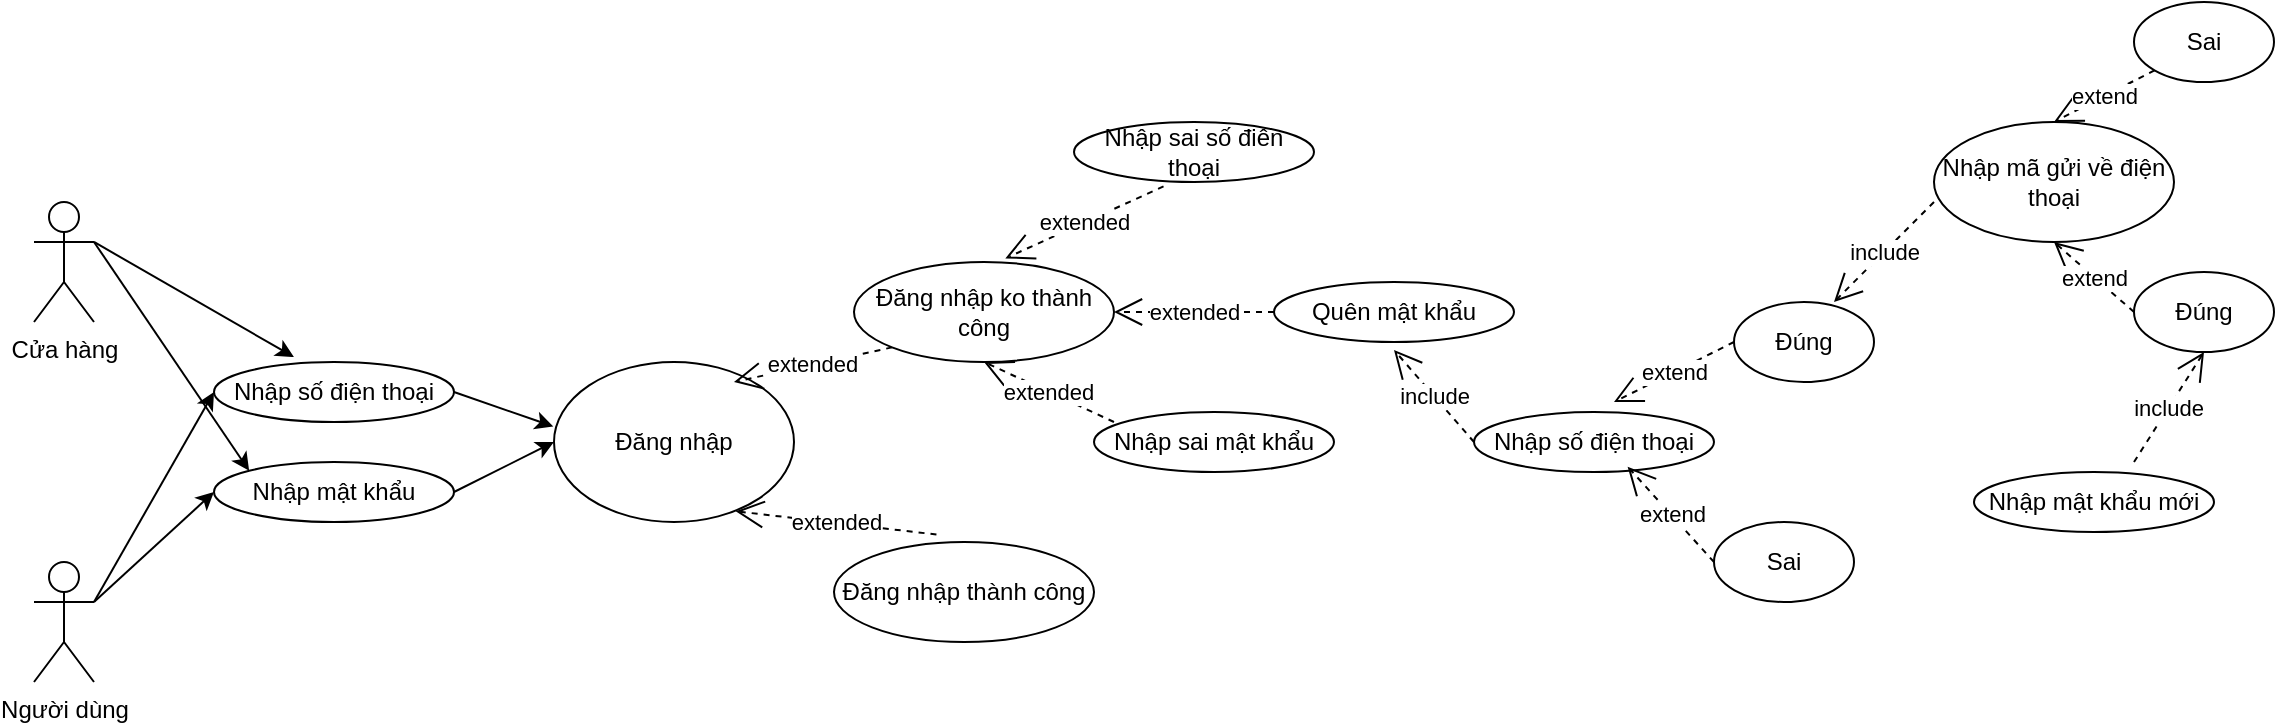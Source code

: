 <mxfile version="24.7.12">
  <diagram name="Trang-1" id="IibGDmV4W4xq0EV93Vsy">
    <mxGraphModel dx="1050" dy="557" grid="1" gridSize="10" guides="1" tooltips="1" connect="1" arrows="1" fold="1" page="1" pageScale="1" pageWidth="827" pageHeight="1169" math="0" shadow="0">
      <root>
        <mxCell id="0" />
        <mxCell id="1" parent="0" />
        <mxCell id="RKl3Yg5YxASx0wYNZK-S-1" value="Người dùng" style="shape=umlActor;verticalLabelPosition=bottom;verticalAlign=top;html=1;outlineConnect=0;" parent="1" vertex="1">
          <mxGeometry x="30" y="310" width="30" height="60" as="geometry" />
        </mxCell>
        <mxCell id="RKl3Yg5YxASx0wYNZK-S-2" value="" style="endArrow=classic;html=1;rounded=0;exitX=1;exitY=0.333;exitDx=0;exitDy=0;exitPerimeter=0;entryX=0;entryY=0.5;entryDx=0;entryDy=0;" parent="1" source="RKl3Yg5YxASx0wYNZK-S-1" target="RKl3Yg5YxASx0wYNZK-S-5" edge="1">
          <mxGeometry width="50" height="50" relative="1" as="geometry">
            <mxPoint x="140" y="270" as="sourcePoint" />
            <mxPoint x="120" y="230" as="targetPoint" />
          </mxGeometry>
        </mxCell>
        <mxCell id="RKl3Yg5YxASx0wYNZK-S-5" value="Nhập số điện thoại" style="ellipse;whiteSpace=wrap;html=1;" parent="1" vertex="1">
          <mxGeometry x="120" y="210" width="120" height="30" as="geometry" />
        </mxCell>
        <mxCell id="RKl3Yg5YxASx0wYNZK-S-7" value="Nhập mật khẩu" style="ellipse;whiteSpace=wrap;html=1;" parent="1" vertex="1">
          <mxGeometry x="120" y="260" width="120" height="30" as="geometry" />
        </mxCell>
        <mxCell id="RKl3Yg5YxASx0wYNZK-S-11" value="Đăng nhập thành công" style="ellipse;whiteSpace=wrap;html=1;" parent="1" vertex="1">
          <mxGeometry x="430" y="300" width="130" height="50" as="geometry" />
        </mxCell>
        <mxCell id="RKl3Yg5YxASx0wYNZK-S-12" value="extended" style="endArrow=open;endSize=12;dashed=1;html=1;rounded=0;exitX=0.394;exitY=-0.075;exitDx=0;exitDy=0;exitPerimeter=0;entryX=0.757;entryY=0.933;entryDx=0;entryDy=0;entryPerimeter=0;" parent="1" source="RKl3Yg5YxASx0wYNZK-S-11" target="5k28YJLgIWIQSBCrcyXX-5" edge="1">
          <mxGeometry width="160" relative="1" as="geometry">
            <mxPoint x="-30" y="300" as="sourcePoint" />
            <mxPoint x="390" y="280" as="targetPoint" />
          </mxGeometry>
        </mxCell>
        <mxCell id="5k28YJLgIWIQSBCrcyXX-2" value="" style="endArrow=classic;html=1;rounded=0;exitX=1;exitY=0.333;exitDx=0;exitDy=0;exitPerimeter=0;entryX=0;entryY=0.5;entryDx=0;entryDy=0;" parent="1" source="RKl3Yg5YxASx0wYNZK-S-1" target="RKl3Yg5YxASx0wYNZK-S-7" edge="1">
          <mxGeometry width="50" height="50" relative="1" as="geometry">
            <mxPoint x="70" y="270" as="sourcePoint" />
            <mxPoint x="130" y="240" as="targetPoint" />
          </mxGeometry>
        </mxCell>
        <mxCell id="5k28YJLgIWIQSBCrcyXX-3" value="" style="endArrow=classic;html=1;rounded=0;exitX=1;exitY=0.5;exitDx=0;exitDy=0;entryX=-0.003;entryY=0.403;entryDx=0;entryDy=0;entryPerimeter=0;" parent="1" source="RKl3Yg5YxASx0wYNZK-S-5" target="5k28YJLgIWIQSBCrcyXX-5" edge="1">
          <mxGeometry width="50" height="50" relative="1" as="geometry">
            <mxPoint x="320" y="230" as="sourcePoint" />
            <mxPoint x="320" y="250" as="targetPoint" />
          </mxGeometry>
        </mxCell>
        <mxCell id="5k28YJLgIWIQSBCrcyXX-4" value="" style="endArrow=classic;html=1;rounded=0;exitX=1;exitY=0.5;exitDx=0;exitDy=0;entryX=0;entryY=0.5;entryDx=0;entryDy=0;" parent="1" source="RKl3Yg5YxASx0wYNZK-S-7" target="5k28YJLgIWIQSBCrcyXX-5" edge="1">
          <mxGeometry width="50" height="50" relative="1" as="geometry">
            <mxPoint x="180" y="400" as="sourcePoint" />
            <mxPoint x="310" y="280" as="targetPoint" />
          </mxGeometry>
        </mxCell>
        <mxCell id="5k28YJLgIWIQSBCrcyXX-5" value="Đăng nhập" style="ellipse;whiteSpace=wrap;html=1;" parent="1" vertex="1">
          <mxGeometry x="290" y="210" width="120" height="80" as="geometry" />
        </mxCell>
        <mxCell id="5k28YJLgIWIQSBCrcyXX-9" value="extended" style="endArrow=open;endSize=12;dashed=1;html=1;rounded=0;exitX=0;exitY=1;exitDx=0;exitDy=0;" parent="1" source="5k28YJLgIWIQSBCrcyXX-10" edge="1">
          <mxGeometry width="160" relative="1" as="geometry">
            <mxPoint x="153" y="465" as="sourcePoint" />
            <mxPoint x="380" y="220" as="targetPoint" />
          </mxGeometry>
        </mxCell>
        <mxCell id="5k28YJLgIWIQSBCrcyXX-10" value="Đăng nhập ko thành công" style="ellipse;whiteSpace=wrap;html=1;" parent="1" vertex="1">
          <mxGeometry x="440" y="160" width="130" height="50" as="geometry" />
        </mxCell>
        <mxCell id="5k28YJLgIWIQSBCrcyXX-11" value="extended" style="endArrow=open;endSize=12;dashed=1;html=1;rounded=0;entryX=0.5;entryY=1;entryDx=0;entryDy=0;" parent="1" target="5k28YJLgIWIQSBCrcyXX-10" edge="1">
          <mxGeometry width="160" relative="1" as="geometry">
            <mxPoint x="570" y="240" as="sourcePoint" />
            <mxPoint x="590" y="247" as="targetPoint" />
          </mxGeometry>
        </mxCell>
        <mxCell id="5k28YJLgIWIQSBCrcyXX-12" value="Nhập sai mật khẩu" style="ellipse;whiteSpace=wrap;html=1;" parent="1" vertex="1">
          <mxGeometry x="560" y="235" width="120" height="30" as="geometry" />
        </mxCell>
        <mxCell id="5k28YJLgIWIQSBCrcyXX-13" value="Nhập sai số điên thoại" style="ellipse;whiteSpace=wrap;html=1;" parent="1" vertex="1">
          <mxGeometry x="550" y="90" width="120" height="30" as="geometry" />
        </mxCell>
        <mxCell id="5k28YJLgIWIQSBCrcyXX-15" value="extended" style="endArrow=open;endSize=12;dashed=1;html=1;rounded=0;entryX=0.582;entryY=-0.036;entryDx=0;entryDy=0;exitX=0.373;exitY=1.073;exitDx=0;exitDy=0;exitPerimeter=0;entryPerimeter=0;" parent="1" source="5k28YJLgIWIQSBCrcyXX-13" target="5k28YJLgIWIQSBCrcyXX-10" edge="1">
          <mxGeometry width="160" relative="1" as="geometry">
            <mxPoint x="580" y="250" as="sourcePoint" />
            <mxPoint x="515" y="220" as="targetPoint" />
          </mxGeometry>
        </mxCell>
        <mxCell id="5k28YJLgIWIQSBCrcyXX-16" value="Quên mật khẩu" style="ellipse;whiteSpace=wrap;html=1;" parent="1" vertex="1">
          <mxGeometry x="650" y="170" width="120" height="30" as="geometry" />
        </mxCell>
        <mxCell id="5k28YJLgIWIQSBCrcyXX-17" value="extended" style="endArrow=open;endSize=12;dashed=1;html=1;rounded=0;entryX=1;entryY=0.5;entryDx=0;entryDy=0;exitX=0;exitY=0.5;exitDx=0;exitDy=0;" parent="1" source="5k28YJLgIWIQSBCrcyXX-16" target="5k28YJLgIWIQSBCrcyXX-10" edge="1">
          <mxGeometry width="160" relative="1" as="geometry">
            <mxPoint x="605" y="132" as="sourcePoint" />
            <mxPoint x="526" y="168" as="targetPoint" />
          </mxGeometry>
        </mxCell>
        <mxCell id="5k28YJLgIWIQSBCrcyXX-19" value="include" style="endArrow=open;endSize=12;dashed=1;html=1;rounded=0;exitX=0;exitY=0.5;exitDx=0;exitDy=0;" parent="1" source="5k28YJLgIWIQSBCrcyXX-21" edge="1">
          <mxGeometry width="160" relative="1" as="geometry">
            <mxPoint x="770" y="130" as="sourcePoint" />
            <mxPoint x="710" y="204" as="targetPoint" />
          </mxGeometry>
        </mxCell>
        <mxCell id="5k28YJLgIWIQSBCrcyXX-21" value="Nhập số điện thoại" style="ellipse;whiteSpace=wrap;html=1;" parent="1" vertex="1">
          <mxGeometry x="750" y="235" width="120" height="30" as="geometry" />
        </mxCell>
        <mxCell id="5k28YJLgIWIQSBCrcyXX-22" value="extend" style="endArrow=open;endSize=12;dashed=1;html=1;rounded=0;exitX=0;exitY=0.5;exitDx=0;exitDy=0;" parent="1" source="5k28YJLgIWIQSBCrcyXX-24" edge="1">
          <mxGeometry width="160" relative="1" as="geometry">
            <mxPoint x="860" y="180" as="sourcePoint" />
            <mxPoint x="820" y="230" as="targetPoint" />
          </mxGeometry>
        </mxCell>
        <mxCell id="5k28YJLgIWIQSBCrcyXX-24" value="Đúng" style="ellipse;whiteSpace=wrap;html=1;" parent="1" vertex="1">
          <mxGeometry x="880" y="180" width="70" height="40" as="geometry" />
        </mxCell>
        <mxCell id="5k28YJLgIWIQSBCrcyXX-25" value="Sai" style="ellipse;whiteSpace=wrap;html=1;" parent="1" vertex="1">
          <mxGeometry x="870" y="290" width="70" height="40" as="geometry" />
        </mxCell>
        <mxCell id="5k28YJLgIWIQSBCrcyXX-26" value="extend" style="endArrow=open;endSize=12;dashed=1;html=1;rounded=0;entryX=0.64;entryY=0.911;entryDx=0;entryDy=0;entryPerimeter=0;exitX=0;exitY=0.5;exitDx=0;exitDy=0;" parent="1" source="5k28YJLgIWIQSBCrcyXX-25" target="5k28YJLgIWIQSBCrcyXX-21" edge="1">
          <mxGeometry width="160" relative="1" as="geometry">
            <mxPoint x="870" y="190" as="sourcePoint" />
            <mxPoint x="830" y="240" as="targetPoint" />
          </mxGeometry>
        </mxCell>
        <mxCell id="5k28YJLgIWIQSBCrcyXX-27" value="include" style="endArrow=open;endSize=12;dashed=1;html=1;rounded=0;entryX=0.5;entryY=1;entryDx=0;entryDy=0;" parent="1" target="5k28YJLgIWIQSBCrcyXX-33" edge="1">
          <mxGeometry width="160" relative="1" as="geometry">
            <mxPoint x="1080" y="260" as="sourcePoint" />
            <mxPoint x="1110.0" y="342.875" as="targetPoint" />
          </mxGeometry>
        </mxCell>
        <mxCell id="5k28YJLgIWIQSBCrcyXX-28" value="Nhập mật khẩu mới" style="ellipse;whiteSpace=wrap;html=1;" parent="1" vertex="1">
          <mxGeometry x="1000" y="265" width="120" height="30" as="geometry" />
        </mxCell>
        <mxCell id="5k28YJLgIWIQSBCrcyXX-29" value="include" style="endArrow=open;endSize=12;dashed=1;html=1;rounded=0;entryX=0.577;entryY=-0.033;entryDx=0;entryDy=0;entryPerimeter=0;" parent="1" edge="1">
          <mxGeometry width="160" relative="1" as="geometry">
            <mxPoint x="980" y="130" as="sourcePoint" />
            <mxPoint x="930" y="180" as="targetPoint" />
          </mxGeometry>
        </mxCell>
        <mxCell id="5k28YJLgIWIQSBCrcyXX-30" value="Nhập mã gửi về điện thoại" style="ellipse;whiteSpace=wrap;html=1;" parent="1" vertex="1">
          <mxGeometry x="980" y="90" width="120" height="60" as="geometry" />
        </mxCell>
        <mxCell id="5k28YJLgIWIQSBCrcyXX-33" value="Đúng" style="ellipse;whiteSpace=wrap;html=1;" parent="1" vertex="1">
          <mxGeometry x="1080" y="165" width="70" height="40" as="geometry" />
        </mxCell>
        <mxCell id="5k28YJLgIWIQSBCrcyXX-34" value="Sai" style="ellipse;whiteSpace=wrap;html=1;" parent="1" vertex="1">
          <mxGeometry x="1080" y="30" width="70" height="40" as="geometry" />
        </mxCell>
        <mxCell id="5k28YJLgIWIQSBCrcyXX-35" value="extend" style="endArrow=open;endSize=12;dashed=1;html=1;rounded=0;exitX=0;exitY=1;exitDx=0;exitDy=0;entryX=0.5;entryY=0;entryDx=0;entryDy=0;" parent="1" source="5k28YJLgIWIQSBCrcyXX-34" target="5k28YJLgIWIQSBCrcyXX-30" edge="1">
          <mxGeometry width="160" relative="1" as="geometry">
            <mxPoint x="890" y="210" as="sourcePoint" />
            <mxPoint x="830" y="240" as="targetPoint" />
          </mxGeometry>
        </mxCell>
        <mxCell id="5k28YJLgIWIQSBCrcyXX-36" value="extend" style="endArrow=open;endSize=12;dashed=1;html=1;rounded=0;entryX=0.5;entryY=1;entryDx=0;entryDy=0;exitX=0;exitY=0.5;exitDx=0;exitDy=0;" parent="1" source="5k28YJLgIWIQSBCrcyXX-33" target="5k28YJLgIWIQSBCrcyXX-30" edge="1">
          <mxGeometry width="160" relative="1" as="geometry">
            <mxPoint x="880" y="320" as="sourcePoint" />
            <mxPoint x="837" y="272" as="targetPoint" />
          </mxGeometry>
        </mxCell>
        <mxCell id="5k28YJLgIWIQSBCrcyXX-38" value="Cửa hàng" style="shape=umlActor;verticalLabelPosition=bottom;verticalAlign=top;html=1;outlineConnect=0;" parent="1" vertex="1">
          <mxGeometry x="30" y="130" width="30" height="60" as="geometry" />
        </mxCell>
        <mxCell id="5k28YJLgIWIQSBCrcyXX-40" value="" style="endArrow=classic;html=1;rounded=0;exitX=1;exitY=0.333;exitDx=0;exitDy=0;exitPerimeter=0;entryX=0.333;entryY=-0.083;entryDx=0;entryDy=0;entryPerimeter=0;" parent="1" source="5k28YJLgIWIQSBCrcyXX-38" target="RKl3Yg5YxASx0wYNZK-S-5" edge="1">
          <mxGeometry width="50" height="50" relative="1" as="geometry">
            <mxPoint x="70" y="270" as="sourcePoint" />
            <mxPoint x="160" y="200" as="targetPoint" />
          </mxGeometry>
        </mxCell>
        <mxCell id="5k28YJLgIWIQSBCrcyXX-41" value="" style="endArrow=classic;html=1;rounded=0;exitX=1;exitY=0.333;exitDx=0;exitDy=0;exitPerimeter=0;entryX=0;entryY=0;entryDx=0;entryDy=0;" parent="1" target="RKl3Yg5YxASx0wYNZK-S-7" edge="1" source="5k28YJLgIWIQSBCrcyXX-38">
          <mxGeometry width="50" height="50" relative="1" as="geometry">
            <mxPoint x="70" y="120" as="sourcePoint" />
            <mxPoint x="170" y="218" as="targetPoint" />
          </mxGeometry>
        </mxCell>
      </root>
    </mxGraphModel>
  </diagram>
</mxfile>
